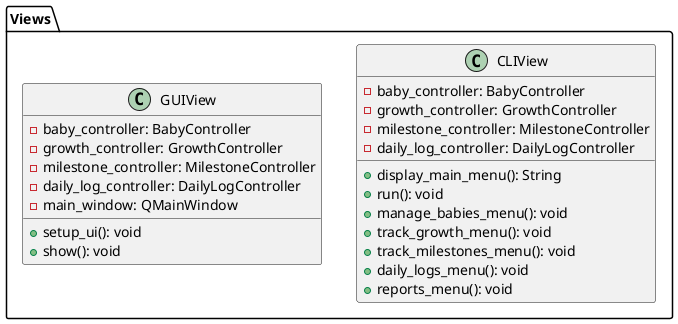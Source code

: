 @startuml view_classes
package "Views" {
    class CLIView {
        - baby_controller: BabyController
        - growth_controller: GrowthController
        - milestone_controller: MilestoneController
        - daily_log_controller: DailyLogController
        + display_main_menu(): String
        + run(): void
        + manage_babies_menu(): void
        + track_growth_menu(): void
        + track_milestones_menu(): void
        + daily_logs_menu(): void
        + reports_menu(): void
    }

    class GUIView {
        - baby_controller: BabyController
        - growth_controller: GrowthController
        - milestone_controller: MilestoneController
        - daily_log_controller: DailyLogController
        - main_window: QMainWindow
        + setup_ui(): void
        + show(): void
    }
}
@enduml